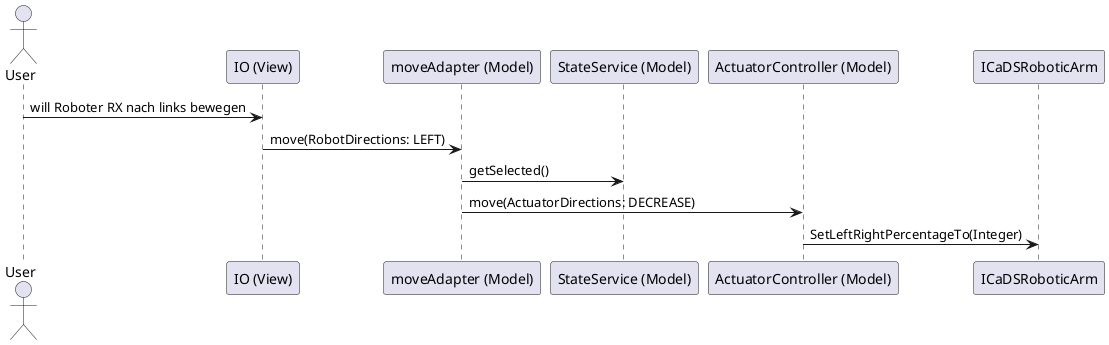 @startuml

actor User
participant "IO (View)" as IO
participant "moveAdapter (Model)" as mA
participant "StateService (Model)" as StS
participant "ActuatorController (Model)" as ActCtrl
participant "ICaDSRoboticArm" as RobArm


User -> IO: will Roboter RX nach links bewegen
IO -> mA: move(RobotDirections: LEFT)
mA -> StS: getSelected()
mA -> ActCtrl: move(ActuatorDirections: DECREASE)
ActCtrl -> RobArm: SetLeftRightPercentageTo(Integer)

@enduml